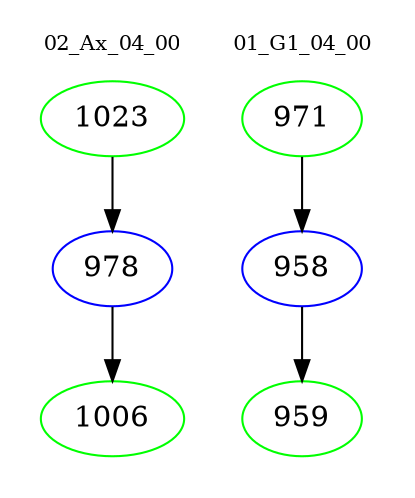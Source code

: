 digraph{
subgraph cluster_0 {
color = white
label = "02_Ax_04_00";
fontsize=10;
T0_1023 [label="1023", color="green"]
T0_1023 -> T0_978 [color="black"]
T0_978 [label="978", color="blue"]
T0_978 -> T0_1006 [color="black"]
T0_1006 [label="1006", color="green"]
}
subgraph cluster_1 {
color = white
label = "01_G1_04_00";
fontsize=10;
T1_971 [label="971", color="green"]
T1_971 -> T1_958 [color="black"]
T1_958 [label="958", color="blue"]
T1_958 -> T1_959 [color="black"]
T1_959 [label="959", color="green"]
}
}
